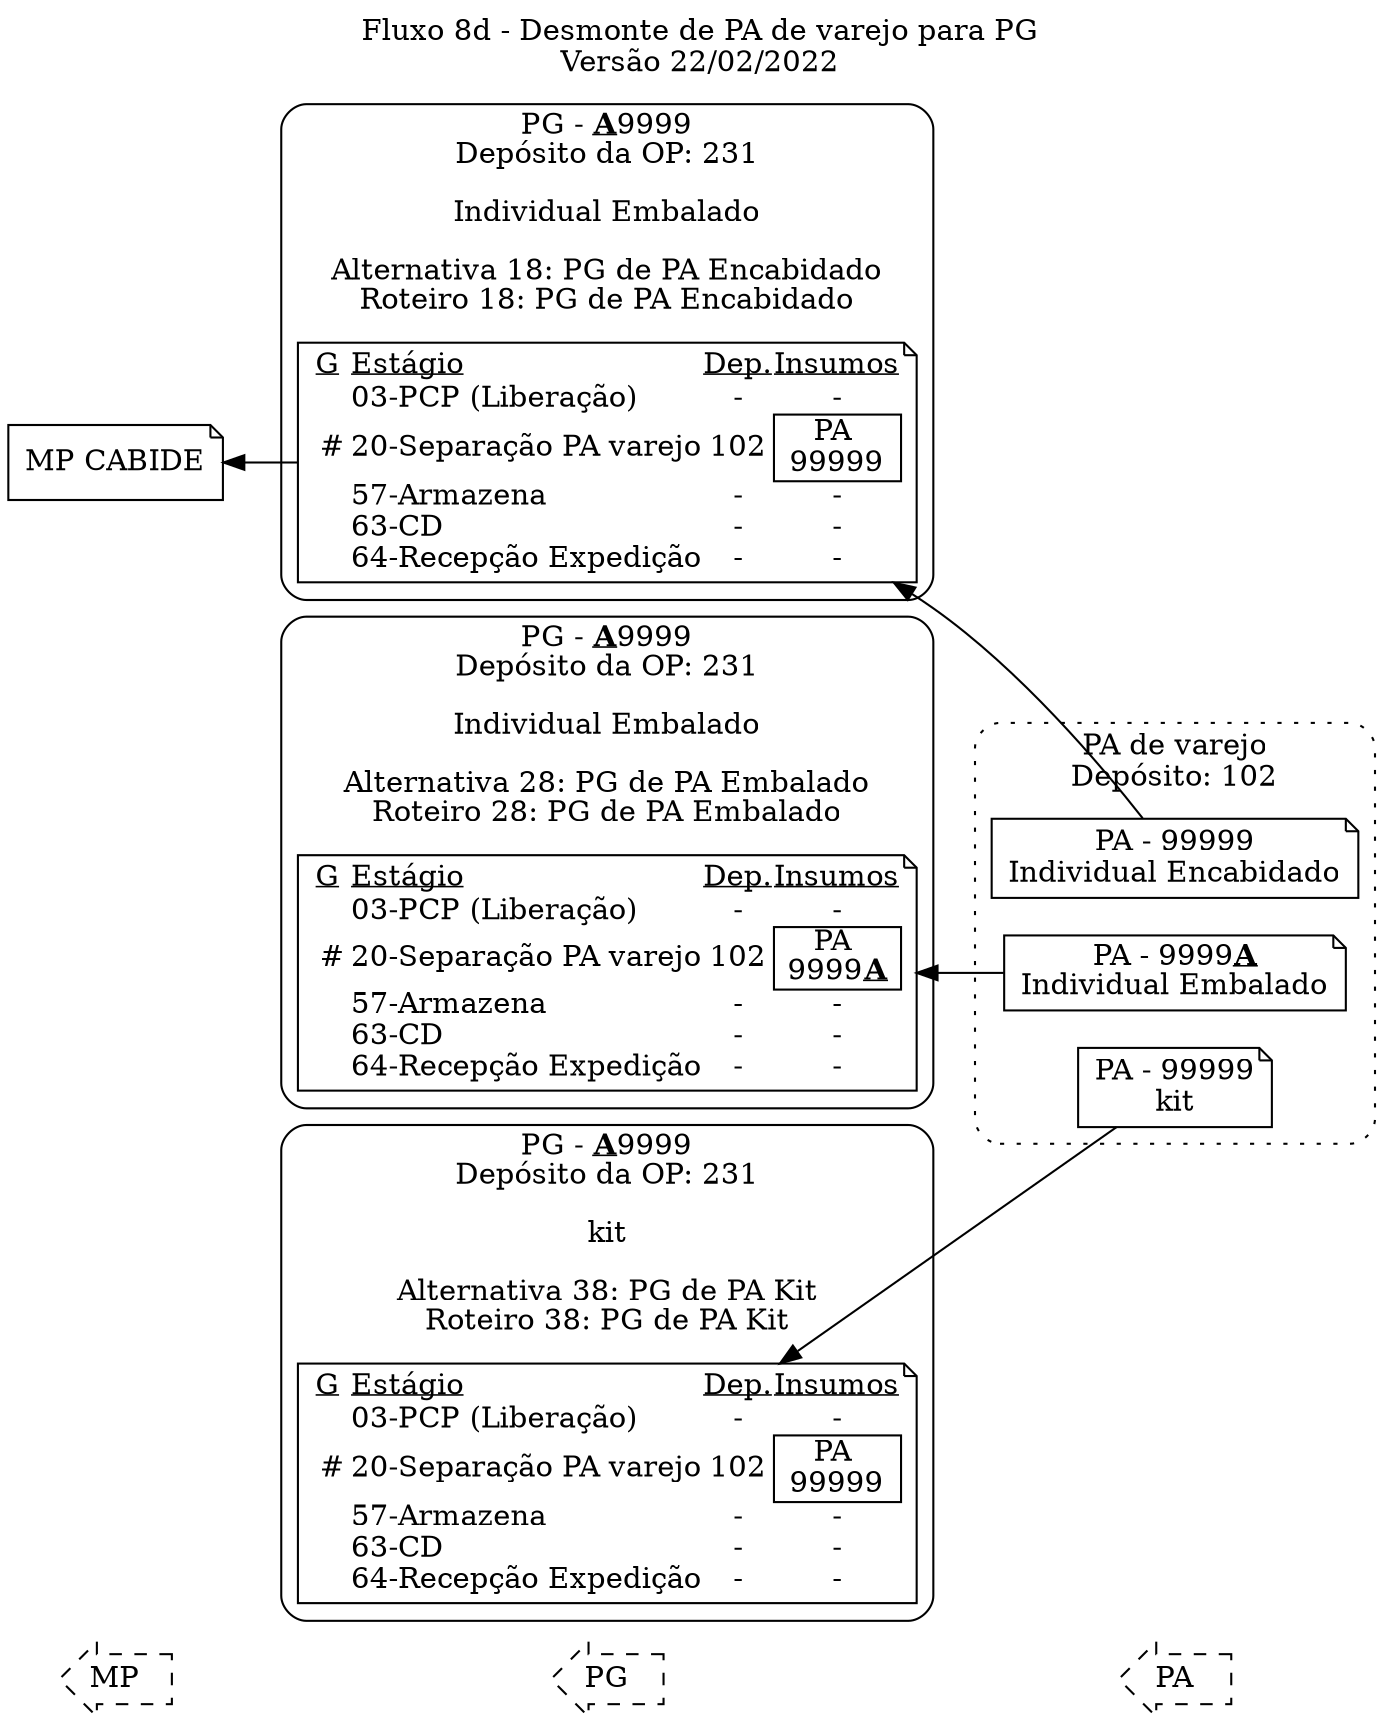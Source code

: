 digraph G {
  compound=true
  newrank=true
  rankdir = LR

  labelloc="t"
  label=<Fluxo 8d - Desmonte de PA de varejo para PG<br
    />Versão 22/02/2022>
  
  L_MP [shape=larrow,style=dashed,label="MP"]
  L_PG [shape=larrow,style=dashed,label="PG"]
  L_PA [shape=larrow,style=dashed,label="PA"]

  L_MP -> L_PG -> L_PA [style=invis]

  {
    node [
      shape = "note"
    ]

    mpcab [
      label = <MP CABIDE>
    ]

    subgraph cluster_pa {
      label = <PA de varejo<br
        />Depósito: 102>
      style="dotted, rounded"

      paenc [
        label = <PA - 99999<br/>Individual Encabidado>
      ]

      paemb [
        label = <PA - 9999<b><u>A</u></b><br/>Individual Embalado>
      ]

      pakit [
        label = <PA - 99999<br/>kit>
      ]

    }

    subgraph cluster_pgdeenc {
      label = <PG - <b><u>A</u></b>9999<br
        />Depósito da OP: 231<br
        /><br
        />Individual Embalado<br
        /><br
        />Alternativa 18: PG de PA Encabidado<br
        />Roteiro 18: PG de PA Encabidado>
      style=rounded
      pgdeenc [
        label = <
        <table BORDER="0" CELLPADDING="0" CELLSPACING="0">
        <tr cellpadding="0"><td><u>G</u> </td><td align="left"><u>Estágio</u></td><td><u>Dep.</u></td><td><u>Insumos</u></td></tr>
          <tr><td></td><td align="left">03-PCP (Liberação)</td><td>-</td><td>-</td></tr>
          <tr><td>#</td><td align="left">20-Separação PA varejo</td><td>102</td><td><table BORDER="1" CELLPADDING="0" CELLSPACING="0"><tr><td BORDER="0">PA <br />99999</td></tr></table></td></tr>
          <tr><td></td><td align="left">57-Armazena</td><td>-</td><td>-</td></tr>
          <tr><td></td><td align="left">63-CD</td><td>-</td><td>-</td></tr>
          <tr><td></td><td align="left">64-Recepção Expedição</td><td>-</td><td>-</td></tr>
        </table>
        >
      ]
    }

    subgraph cluster_pgdeemb {
      label = <PG - <b><u>A</u></b>9999<br
        />Depósito da OP: 231<br
        /><br
        />Individual Embalado<br
        /><br
        />Alternativa 28: PG de PA Embalado<br
        />Roteiro 28: PG de PA Embalado>
      style=rounded
      pgdeemb [
        label = <
        <table BORDER="0" CELLPADDING="0" CELLSPACING="0">
        <tr cellpadding="0"><td><u>G</u> </td><td align="left"><u>Estágio</u></td><td><u>Dep.</u></td><td><u>Insumos</u></td></tr>
          <tr><td></td><td align="left">03-PCP (Liberação)</td><td>-</td><td>-</td></tr>
          <tr><td>#</td><td align="left">20-Separação PA varejo</td><td>102</td><td><table BORDER="1" CELLPADDING="0" CELLSPACING="0"><tr><td BORDER="0">PA <br />9999<b><u>A</u></b></td></tr></table></td></tr>
          <tr><td></td><td align="left">57-Armazena</td><td>-</td><td>-</td></tr>
          <tr><td></td><td align="left">63-CD</td><td>-</td><td>-</td></tr>
          <tr><td></td><td align="left">64-Recepção Expedição</td><td>-</td><td>-</td></tr>
        </table>
        >
      ]
    }

    subgraph cluster_pgkit {
      label = <PG - <b><u>A</u></b>9999<br
        />Depósito da OP: 231<br
        /><br
        />kit<br
        /><br
        />Alternativa 38: PG de PA Kit<br
        />Roteiro 38: PG de PA Kit>
      style=rounded
      pgkit [
        label = <
        <table BORDER="0" CELLPADDING="0" CELLSPACING="0">
        <tr cellpadding="0"><td><u>G</u> </td><td align="left"><u>Estágio</u></td><td><u>Dep.</u></td><td><u>Insumos</u></td></tr>
          <tr><td></td><td align="left">03-PCP (Liberação)</td><td>-</td><td>-</td></tr>
          <tr><td>#</td><td align="left">20-Separação PA varejo</td><td>102</td><td><table BORDER="1" CELLPADDING="0" CELLSPACING="0"><tr><td BORDER="0">PA <br />99999</td></tr></table></td></tr>
          <tr><td></td><td align="left">57-Armazena</td><td>-</td><td>-</td></tr>
          <tr><td></td><td align="left">63-CD</td><td>-</td><td>-</td></tr>
          <tr><td></td><td align="left">64-Recepção Expedição</td><td>-</td><td>-</td></tr>
        </table>
        >
      ]
    }

  }

  {rank = same L_MP mpcab}
  {rank = same L_PG pgdeenc pgdeemb pgkit}
  {rank = same L_PA paenc paemb pakit}

  paenc -> pgdeenc
  paemb -> pgdeemb
  pakit -> pgkit
  pgdeenc -> mpcab
}
